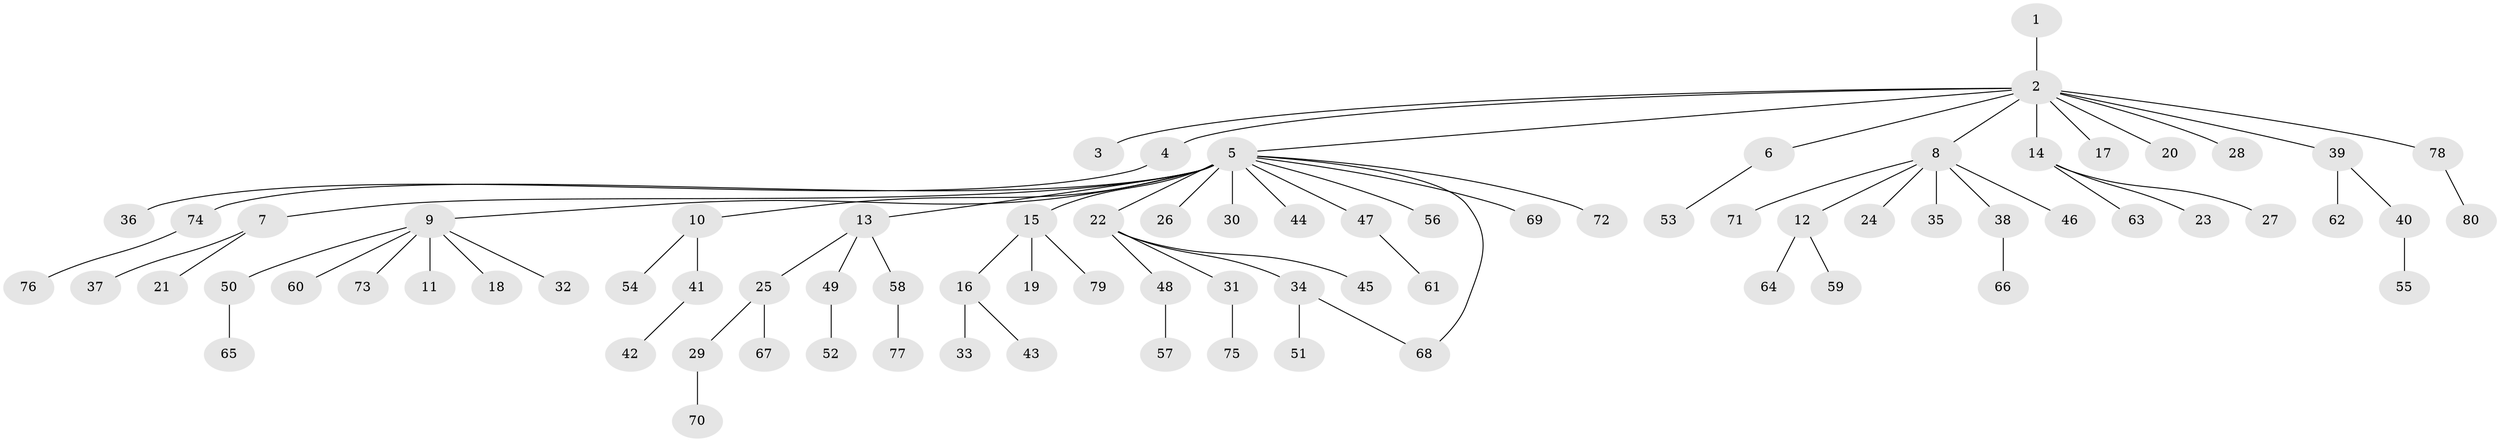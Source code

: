 // Generated by graph-tools (version 1.1) at 2025/14/03/09/25 04:14:35]
// undirected, 80 vertices, 80 edges
graph export_dot {
graph [start="1"]
  node [color=gray90,style=filled];
  1;
  2;
  3;
  4;
  5;
  6;
  7;
  8;
  9;
  10;
  11;
  12;
  13;
  14;
  15;
  16;
  17;
  18;
  19;
  20;
  21;
  22;
  23;
  24;
  25;
  26;
  27;
  28;
  29;
  30;
  31;
  32;
  33;
  34;
  35;
  36;
  37;
  38;
  39;
  40;
  41;
  42;
  43;
  44;
  45;
  46;
  47;
  48;
  49;
  50;
  51;
  52;
  53;
  54;
  55;
  56;
  57;
  58;
  59;
  60;
  61;
  62;
  63;
  64;
  65;
  66;
  67;
  68;
  69;
  70;
  71;
  72;
  73;
  74;
  75;
  76;
  77;
  78;
  79;
  80;
  1 -- 2;
  2 -- 3;
  2 -- 4;
  2 -- 5;
  2 -- 6;
  2 -- 8;
  2 -- 14;
  2 -- 17;
  2 -- 20;
  2 -- 28;
  2 -- 39;
  2 -- 78;
  4 -- 36;
  5 -- 7;
  5 -- 9;
  5 -- 10;
  5 -- 13;
  5 -- 15;
  5 -- 22;
  5 -- 26;
  5 -- 30;
  5 -- 44;
  5 -- 47;
  5 -- 56;
  5 -- 68;
  5 -- 69;
  5 -- 72;
  5 -- 74;
  6 -- 53;
  7 -- 21;
  7 -- 37;
  8 -- 12;
  8 -- 24;
  8 -- 35;
  8 -- 38;
  8 -- 46;
  8 -- 71;
  9 -- 11;
  9 -- 18;
  9 -- 32;
  9 -- 50;
  9 -- 60;
  9 -- 73;
  10 -- 41;
  10 -- 54;
  12 -- 59;
  12 -- 64;
  13 -- 25;
  13 -- 49;
  13 -- 58;
  14 -- 23;
  14 -- 27;
  14 -- 63;
  15 -- 16;
  15 -- 19;
  15 -- 79;
  16 -- 33;
  16 -- 43;
  22 -- 31;
  22 -- 34;
  22 -- 45;
  22 -- 48;
  25 -- 29;
  25 -- 67;
  29 -- 70;
  31 -- 75;
  34 -- 51;
  34 -- 68;
  38 -- 66;
  39 -- 40;
  39 -- 62;
  40 -- 55;
  41 -- 42;
  47 -- 61;
  48 -- 57;
  49 -- 52;
  50 -- 65;
  58 -- 77;
  74 -- 76;
  78 -- 80;
}
